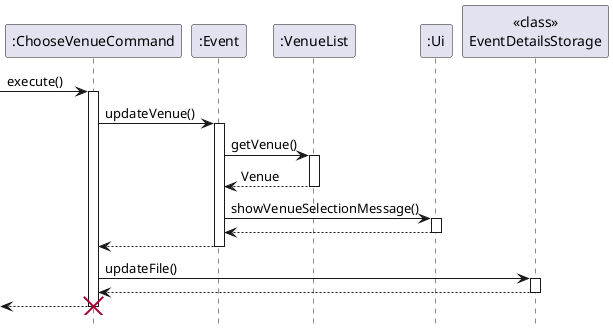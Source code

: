 @startuml
'https://plantuml.com/sequence-diagram

hide footbox

-> ":ChooseVenueCommand": execute()

activate ":ChooseVenueCommand"

":ChooseVenueCommand" -> ":Event": updateVenue()
activate ":Event"
":Event" -> ":VenueList": getVenue()
activate ":VenueList"
":VenueList" --> ":Event": Venue
deactivate ":VenueList"
":Event" -> ":Ui": showVenueSelectionMessage()
activate ":Ui"
":Ui" --> ":Event":
deactivate ":Ui"
":Event" --> ":ChooseVenueCommand":
deactivate ":Event"

":ChooseVenueCommand" -> "<<class>>\nEventDetailsStorage": updateFile()
activate "<<class>>\nEventDetailsStorage"
"<<class>>\nEventDetailsStorage" --> ":ChooseVenueCommand":

deactivate "<<class>>\nEventDetailsStorage"
<-- ":ChooseVenueCommand"

deactivate ":ChooseVenueCommand"

destroy ":ChooseVenueCommand"
@enduml